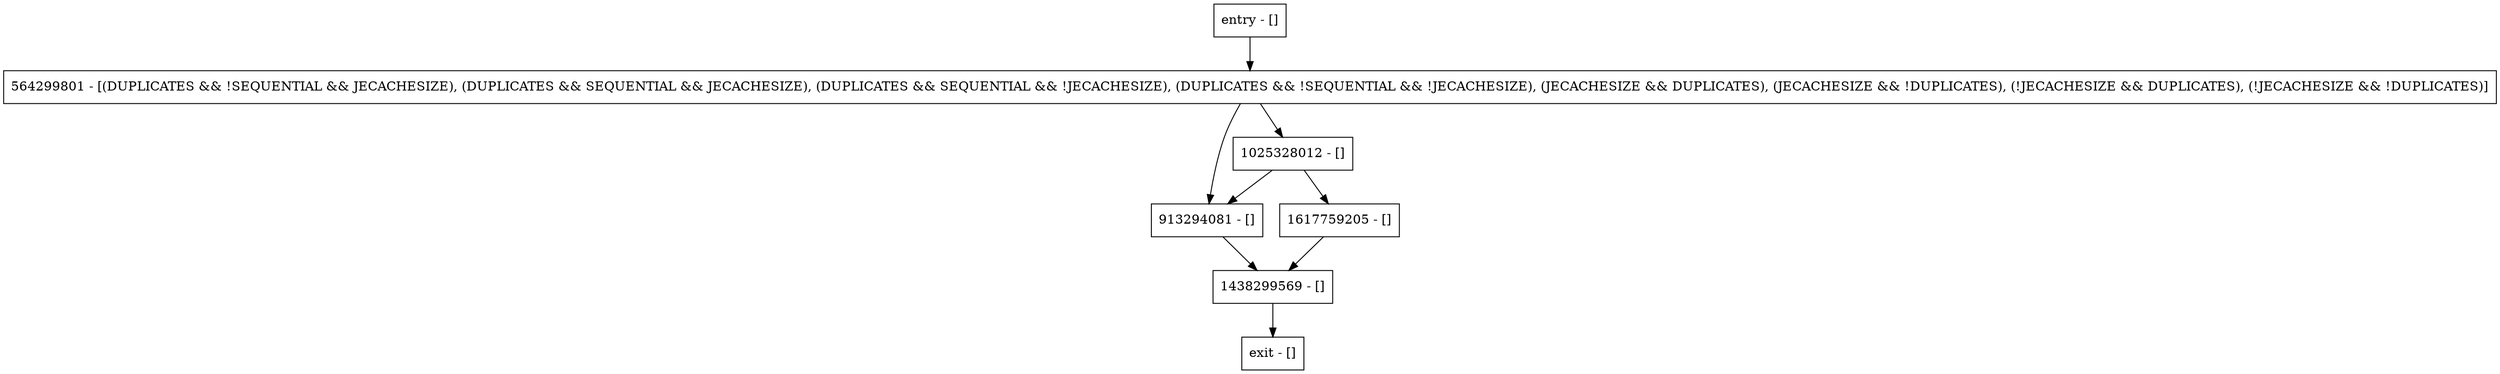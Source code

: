 digraph haveEmbeddedData {
node [shape=record];
1025328012 [label="1025328012 - []"];
1438299569 [label="1438299569 - []"];
entry [label="entry - []"];
exit [label="exit - []"];
564299801 [label="564299801 - [(DUPLICATES && !SEQUENTIAL && JECACHESIZE), (DUPLICATES && SEQUENTIAL && JECACHESIZE), (DUPLICATES && SEQUENTIAL && !JECACHESIZE), (DUPLICATES && !SEQUENTIAL && !JECACHESIZE), (JECACHESIZE && DUPLICATES), (JECACHESIZE && !DUPLICATES), (!JECACHESIZE && DUPLICATES), (!JECACHESIZE && !DUPLICATES)]"];
913294081 [label="913294081 - []"];
1617759205 [label="1617759205 - []"];
entry;
exit;
1025328012 -> 913294081;
1025328012 -> 1617759205;
1438299569 -> exit;
entry -> 564299801;
564299801 -> 1025328012;
564299801 -> 913294081;
913294081 -> 1438299569;
1617759205 -> 1438299569;
}
